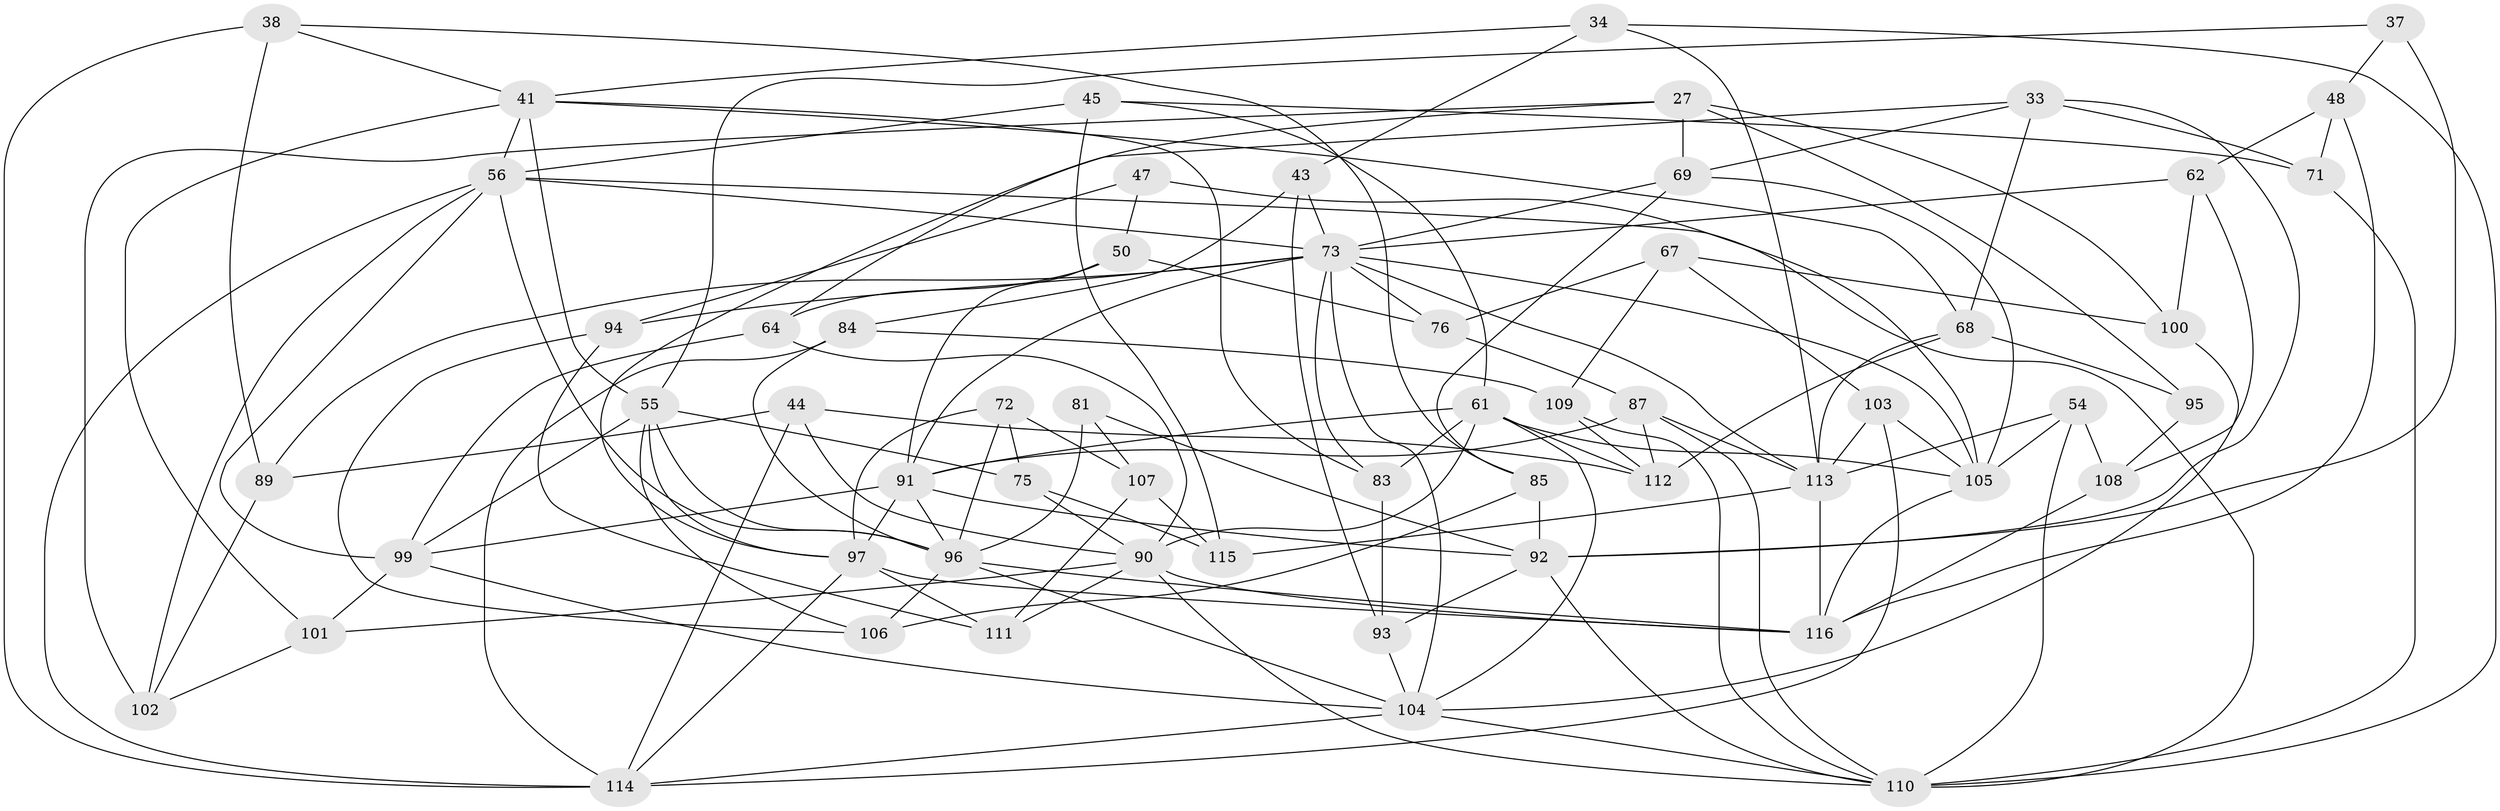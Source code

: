 // original degree distribution, {4: 1.0}
// Generated by graph-tools (version 1.1) at 2025/58/03/09/25 04:58:02]
// undirected, 58 vertices, 149 edges
graph export_dot {
graph [start="1"]
  node [color=gray90,style=filled];
  27 [super="+12"];
  33 [super="+26"];
  34;
  37;
  38;
  41 [super="+24"];
  43;
  44;
  45;
  47;
  48;
  50;
  54;
  55 [super="+31+42"];
  56 [super="+11+35+15"];
  61 [super="+36"];
  62;
  64;
  67;
  68 [super="+58"];
  69 [super="+59"];
  71;
  72;
  73 [super="+14+60+23+25+52"];
  75;
  76;
  81;
  83;
  84;
  85 [super="+74"];
  87 [super="+39"];
  89;
  90 [super="+21+53+70"];
  91 [super="+10+46+86+51"];
  92 [super="+57+49"];
  93;
  94;
  95;
  96 [super="+8+65"];
  97 [super="+40+82"];
  99 [super="+88"];
  100;
  101;
  102;
  103;
  104 [super="+19+63+80"];
  105 [super="+29+77"];
  106;
  107;
  108;
  109;
  110 [super="+4+32+78"];
  111;
  112 [super="+1"];
  113 [super="+2+66"];
  114 [super="+5+9"];
  115;
  116 [super="+16+28+98"];
  27 -- 100;
  27 -- 64;
  27 -- 102;
  27 -- 95;
  27 -- 69 [weight=2];
  33 -- 68;
  33 -- 69 [weight=2];
  33 -- 92;
  33 -- 97;
  33 -- 71;
  34 -- 43;
  34 -- 113;
  34 -- 110;
  34 -- 41;
  37 -- 48;
  37 -- 92 [weight=2];
  37 -- 55;
  38 -- 89;
  38 -- 41;
  38 -- 85;
  38 -- 114;
  41 -- 83;
  41 -- 68;
  41 -- 101;
  41 -- 56 [weight=2];
  41 -- 55;
  43 -- 93;
  43 -- 84;
  43 -- 73;
  44 -- 89;
  44 -- 112;
  44 -- 114;
  44 -- 90;
  45 -- 115;
  45 -- 71;
  45 -- 56;
  45 -- 61;
  47 -- 50;
  47 -- 94;
  47 -- 105 [weight=2];
  48 -- 71;
  48 -- 62;
  48 -- 116;
  50 -- 76;
  50 -- 64;
  50 -- 91;
  54 -- 108;
  54 -- 110;
  54 -- 113;
  54 -- 105;
  55 -- 96;
  55 -- 97;
  55 -- 106;
  55 -- 75;
  55 -- 99 [weight=2];
  56 -- 114;
  56 -- 96;
  56 -- 110 [weight=2];
  56 -- 102;
  56 -- 73;
  56 -- 99;
  61 -- 105 [weight=2];
  61 -- 90 [weight=2];
  61 -- 104 [weight=2];
  61 -- 112;
  61 -- 83;
  61 -- 91;
  62 -- 108;
  62 -- 100;
  62 -- 73;
  64 -- 90;
  64 -- 99;
  67 -- 76;
  67 -- 100;
  67 -- 103;
  67 -- 109;
  68 -- 95 [weight=2];
  68 -- 112;
  68 -- 113;
  69 -- 85;
  69 -- 73 [weight=2];
  69 -- 105;
  71 -- 110;
  72 -- 97;
  72 -- 107;
  72 -- 75;
  72 -- 96;
  73 -- 105;
  73 -- 89;
  73 -- 104;
  73 -- 113;
  73 -- 76;
  73 -- 83;
  73 -- 94;
  73 -- 91 [weight=2];
  75 -- 115;
  75 -- 90;
  76 -- 87;
  81 -- 107;
  81 -- 92 [weight=2];
  81 -- 96;
  83 -- 93;
  84 -- 109;
  84 -- 114;
  84 -- 96;
  85 -- 92 [weight=3];
  85 -- 106;
  87 -- 112 [weight=2];
  87 -- 113;
  87 -- 110;
  87 -- 91;
  89 -- 102;
  90 -- 116 [weight=2];
  90 -- 101;
  90 -- 110;
  90 -- 111;
  91 -- 92 [weight=2];
  91 -- 99 [weight=2];
  91 -- 96;
  91 -- 97 [weight=2];
  92 -- 110;
  92 -- 93;
  93 -- 104;
  94 -- 111;
  94 -- 106;
  95 -- 108;
  96 -- 104 [weight=2];
  96 -- 106;
  96 -- 116;
  97 -- 114 [weight=2];
  97 -- 116 [weight=2];
  97 -- 111;
  99 -- 101;
  99 -- 104;
  100 -- 104;
  101 -- 102;
  103 -- 114;
  103 -- 113;
  103 -- 105;
  104 -- 114;
  104 -- 110;
  105 -- 116 [weight=2];
  107 -- 115;
  107 -- 111;
  108 -- 116;
  109 -- 112;
  109 -- 110;
  113 -- 116;
  113 -- 115;
}
